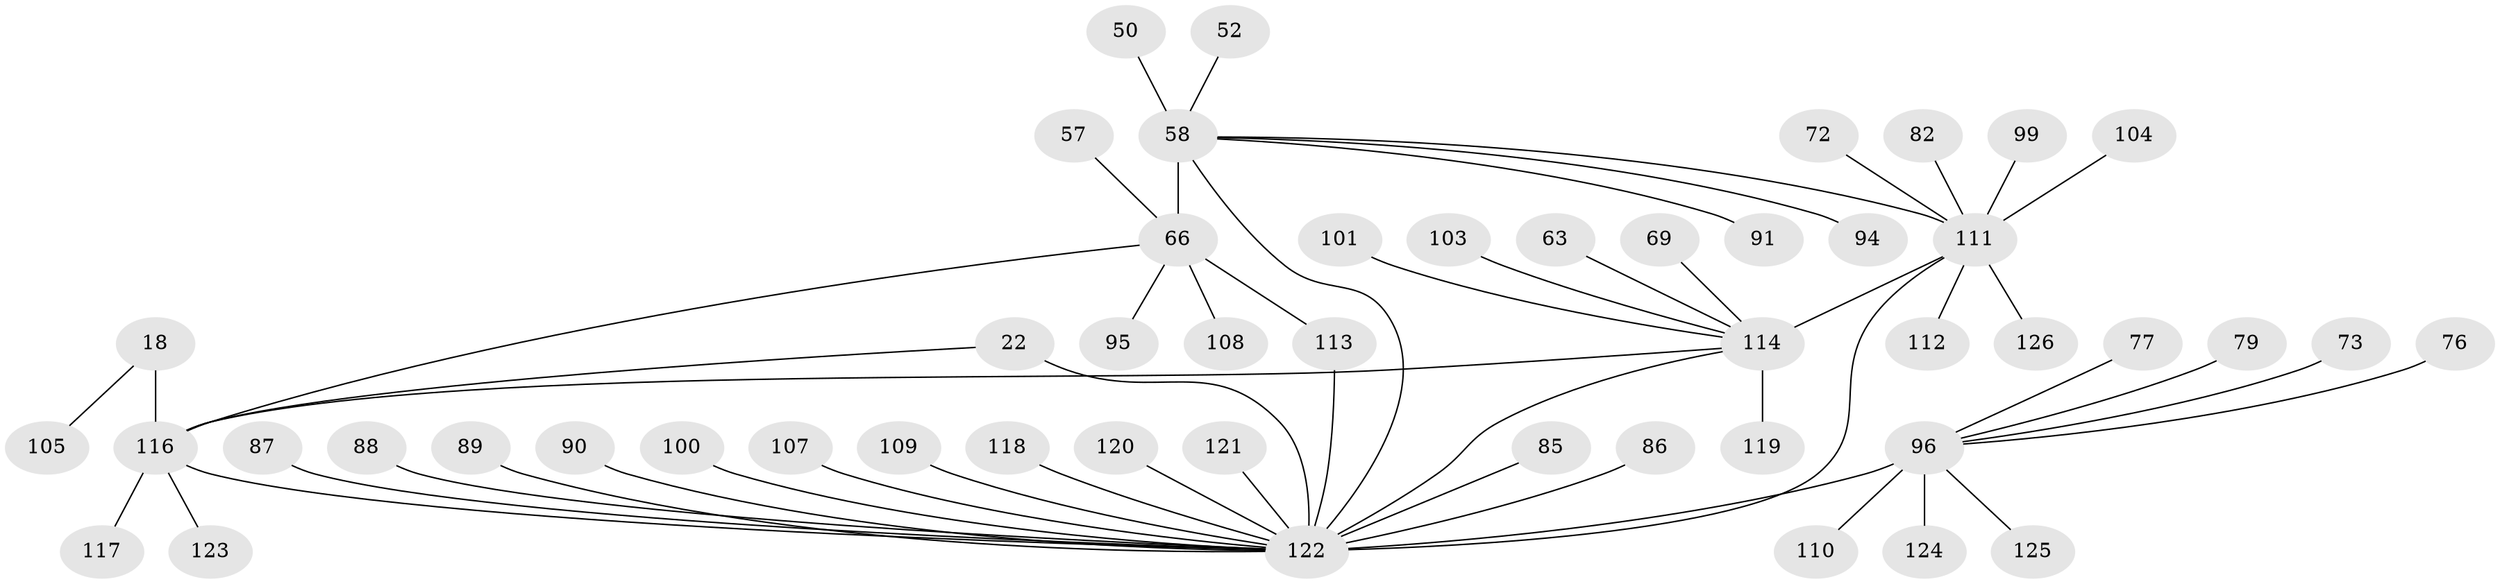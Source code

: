 // original degree distribution, {8: 0.03968253968253968, 5: 0.023809523809523808, 9: 0.05555555555555555, 7: 0.03968253968253968, 10: 0.007936507936507936, 12: 0.031746031746031744, 6: 0.015873015873015872, 11: 0.015873015873015872, 13: 0.007936507936507936, 2: 0.15873015873015872, 4: 0.015873015873015872, 1: 0.5793650793650794, 3: 0.007936507936507936}
// Generated by graph-tools (version 1.1) at 2025/57/03/04/25 21:57:21]
// undirected, 50 vertices, 55 edges
graph export_dot {
graph [start="1"]
  node [color=gray90,style=filled];
  18 [super="+15"];
  22 [super="+19"];
  50;
  52;
  57;
  58 [super="+6+41"];
  63;
  66 [super="+5+54"];
  69;
  72 [super="+33"];
  73;
  76;
  77;
  79;
  82;
  85;
  86 [super="+81"];
  87;
  88;
  89;
  90;
  91;
  94;
  95;
  96 [super="+30+42+45"];
  99;
  100;
  101;
  103 [super="+36"];
  104;
  105 [super="+48"];
  107;
  108;
  109 [super="+93"];
  110 [super="+43"];
  111 [super="+8+10+40+55+56+59+62"];
  112;
  113;
  114 [super="+12+92"];
  116 [super="+115"];
  117;
  118;
  119;
  120;
  121 [super="+31"];
  122 [super="+35+39+27+44+60+61+78"];
  123;
  124;
  125 [super="+68+71"];
  126;
  18 -- 105;
  18 -- 116 [weight=8];
  22 -- 122 [weight=9];
  22 -- 116;
  50 -- 58;
  52 -- 58;
  57 -- 66;
  58 -- 111;
  58 -- 122 [weight=2];
  58 -- 91;
  58 -- 94;
  58 -- 66 [weight=8];
  63 -- 114;
  66 -- 108;
  66 -- 113;
  66 -- 95;
  66 -- 116;
  69 -- 114;
  72 -- 111;
  73 -- 96;
  76 -- 96;
  77 -- 96;
  79 -- 96;
  82 -- 111;
  85 -- 122;
  86 -- 122;
  87 -- 122;
  88 -- 122;
  89 -- 122 [weight=2];
  90 -- 122 [weight=2];
  96 -- 110;
  96 -- 122 [weight=10];
  96 -- 124;
  96 -- 125;
  99 -- 111;
  100 -- 122;
  101 -- 114;
  103 -- 114;
  104 -- 111;
  107 -- 122;
  109 -- 122;
  111 -- 112;
  111 -- 122 [weight=3];
  111 -- 126;
  111 -- 114 [weight=9];
  113 -- 122;
  114 -- 122 [weight=2];
  114 -- 119;
  114 -- 116;
  116 -- 117;
  116 -- 122 [weight=2];
  116 -- 123;
  118 -- 122;
  120 -- 122;
  121 -- 122;
}
